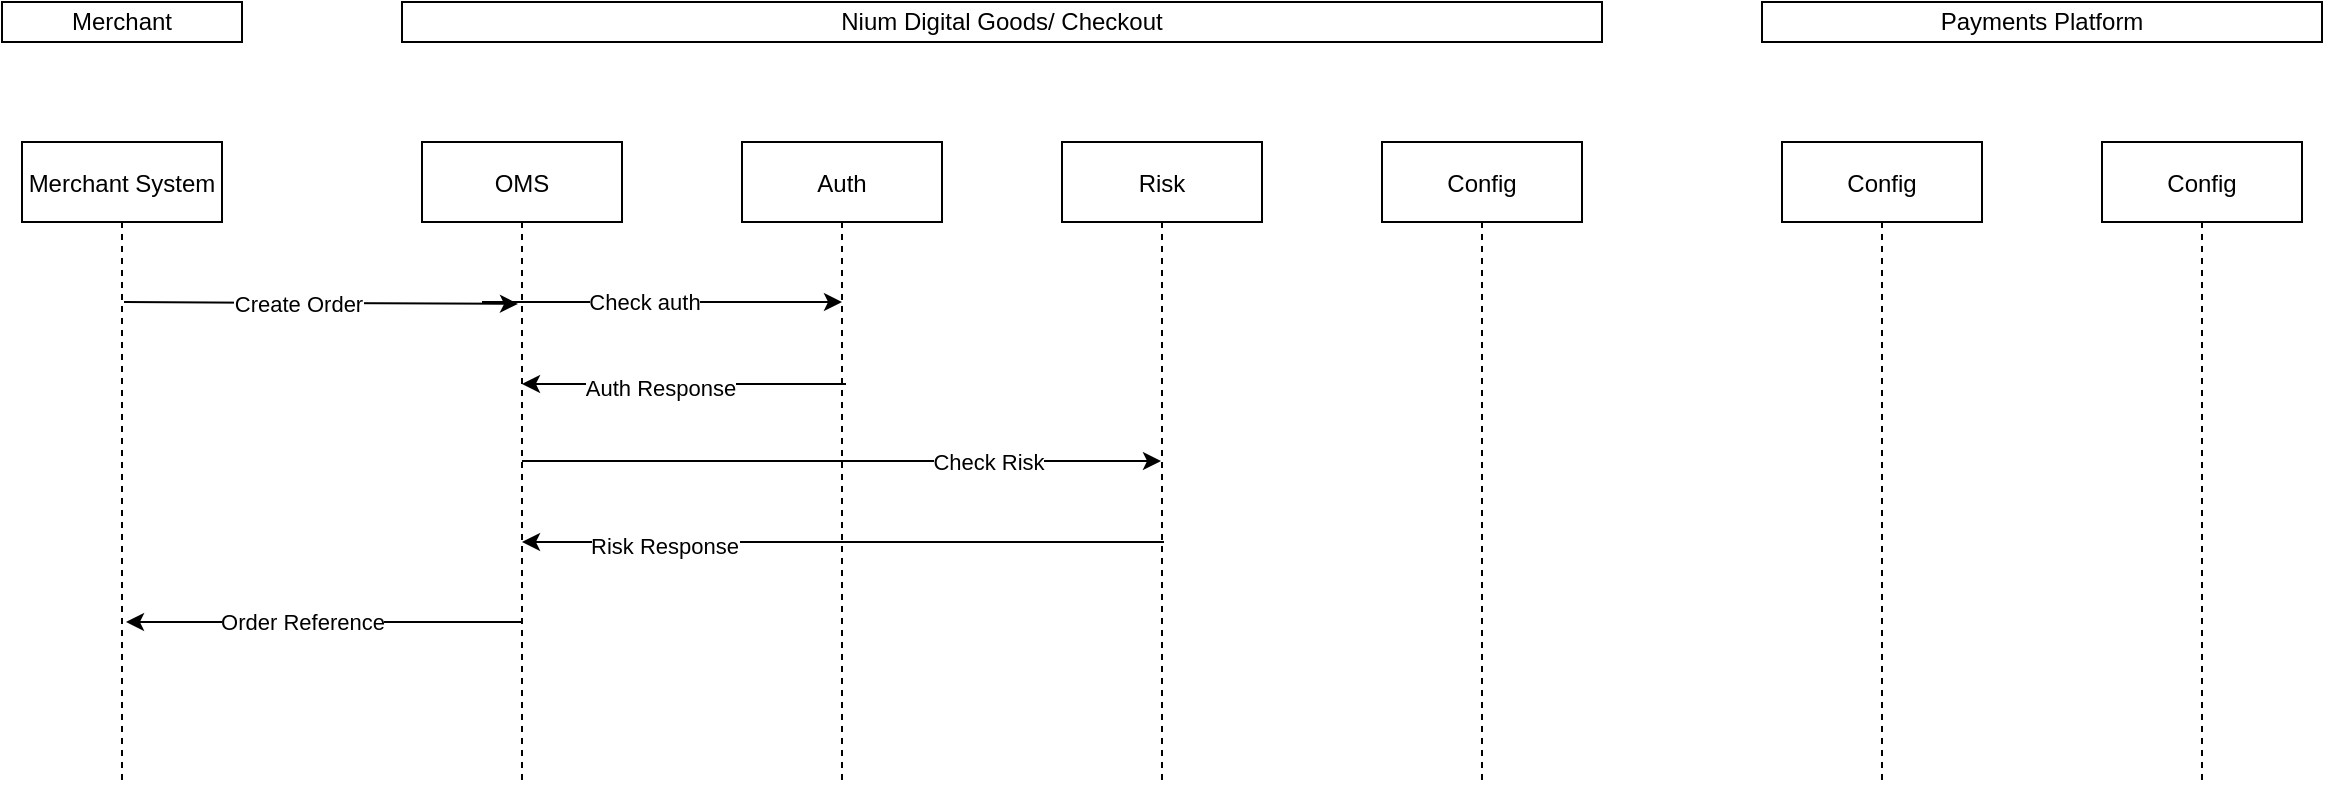 <mxfile version="20.6.2" type="github">
  <diagram id="kgpKYQtTHZ0yAKxKKP6v" name="Page-1">
    <mxGraphModel dx="946" dy="615" grid="1" gridSize="10" guides="1" tooltips="1" connect="1" arrows="1" fold="1" page="1" pageScale="1" pageWidth="850" pageHeight="1100" math="0" shadow="0">
      <root>
        <mxCell id="0" />
        <mxCell id="1" parent="0" />
        <mxCell id="3nuBFxr9cyL0pnOWT2aG-5" value="Merchant System" style="shape=umlLifeline;perimeter=lifelinePerimeter;container=1;collapsible=0;recursiveResize=0;rounded=0;shadow=0;strokeWidth=1;strokeColor=default;gradientColor=none;" parent="1" vertex="1">
          <mxGeometry x="70" y="80" width="100" height="320" as="geometry" />
        </mxCell>
        <mxCell id="b2o171VLeZhCLgBMajvS-5" value="OMS" style="shape=umlLifeline;perimeter=lifelinePerimeter;container=1;collapsible=0;recursiveResize=0;rounded=0;shadow=0;strokeWidth=1;strokeColor=default;gradientColor=none;" vertex="1" parent="1">
          <mxGeometry x="270" y="80" width="100" height="320" as="geometry" />
        </mxCell>
        <mxCell id="b2o171VLeZhCLgBMajvS-6" value="Auth" style="shape=umlLifeline;perimeter=lifelinePerimeter;container=1;collapsible=0;recursiveResize=0;rounded=0;shadow=0;strokeWidth=1;strokeColor=default;gradientColor=none;" vertex="1" parent="1">
          <mxGeometry x="430" y="80" width="100" height="320" as="geometry" />
        </mxCell>
        <mxCell id="b2o171VLeZhCLgBMajvS-7" value="Risk" style="shape=umlLifeline;perimeter=lifelinePerimeter;container=1;collapsible=0;recursiveResize=0;rounded=0;shadow=0;strokeWidth=1;strokeColor=default;gradientColor=none;" vertex="1" parent="1">
          <mxGeometry x="590" y="80" width="100" height="320" as="geometry" />
        </mxCell>
        <mxCell id="b2o171VLeZhCLgBMajvS-8" value="Config" style="shape=umlLifeline;perimeter=lifelinePerimeter;container=1;collapsible=0;recursiveResize=0;rounded=0;shadow=0;strokeWidth=1;strokeColor=default;gradientColor=none;" vertex="1" parent="1">
          <mxGeometry x="750" y="80" width="100" height="320" as="geometry" />
        </mxCell>
        <mxCell id="b2o171VLeZhCLgBMajvS-9" value="Config" style="shape=umlLifeline;perimeter=lifelinePerimeter;container=1;collapsible=0;recursiveResize=0;rounded=0;shadow=0;strokeWidth=1;strokeColor=default;gradientColor=none;" vertex="1" parent="1">
          <mxGeometry x="950" y="80" width="100" height="320" as="geometry" />
        </mxCell>
        <mxCell id="b2o171VLeZhCLgBMajvS-10" value="Config" style="shape=umlLifeline;perimeter=lifelinePerimeter;container=1;collapsible=0;recursiveResize=0;rounded=0;shadow=0;strokeWidth=1;strokeColor=default;gradientColor=none;" vertex="1" parent="1">
          <mxGeometry x="1110" y="80" width="100" height="320" as="geometry" />
        </mxCell>
        <mxCell id="b2o171VLeZhCLgBMajvS-12" value="" style="endArrow=classic;html=1;rounded=0;exitX=0.51;exitY=0.25;exitDx=0;exitDy=0;exitPerimeter=0;entryX=0.48;entryY=0.253;entryDx=0;entryDy=0;entryPerimeter=0;" edge="1" parent="1" source="3nuBFxr9cyL0pnOWT2aG-5" target="b2o171VLeZhCLgBMajvS-5">
          <mxGeometry width="50" height="50" relative="1" as="geometry">
            <mxPoint x="150" y="270" as="sourcePoint" />
            <mxPoint x="200" y="220" as="targetPoint" />
          </mxGeometry>
        </mxCell>
        <mxCell id="b2o171VLeZhCLgBMajvS-13" value="Create Order" style="edgeLabel;html=1;align=center;verticalAlign=middle;resizable=0;points=[];" vertex="1" connectable="0" parent="b2o171VLeZhCLgBMajvS-12">
          <mxGeometry x="-0.117" y="-2" relative="1" as="geometry">
            <mxPoint y="-2" as="offset" />
          </mxGeometry>
        </mxCell>
        <mxCell id="b2o171VLeZhCLgBMajvS-14" value="" style="endArrow=classic;html=1;rounded=0;exitX=0.51;exitY=0.25;exitDx=0;exitDy=0;exitPerimeter=0;" edge="1" parent="1">
          <mxGeometry width="50" height="50" relative="1" as="geometry">
            <mxPoint x="300" y="160" as="sourcePoint" />
            <mxPoint x="480" y="160" as="targetPoint" />
          </mxGeometry>
        </mxCell>
        <mxCell id="b2o171VLeZhCLgBMajvS-15" value="Check auth" style="edgeLabel;html=1;align=center;verticalAlign=middle;resizable=0;points=[];" vertex="1" connectable="0" parent="b2o171VLeZhCLgBMajvS-14">
          <mxGeometry x="-0.117" y="-2" relative="1" as="geometry">
            <mxPoint x="1" y="-2" as="offset" />
          </mxGeometry>
        </mxCell>
        <mxCell id="b2o171VLeZhCLgBMajvS-18" value="" style="endArrow=classic;html=1;rounded=0;exitX=0.51;exitY=0.25;exitDx=0;exitDy=0;exitPerimeter=0;" edge="1" parent="1" target="b2o171VLeZhCLgBMajvS-7">
          <mxGeometry width="50" height="50" relative="1" as="geometry">
            <mxPoint x="320" y="239.5" as="sourcePoint" />
            <mxPoint x="500" y="239.5" as="targetPoint" />
          </mxGeometry>
        </mxCell>
        <mxCell id="b2o171VLeZhCLgBMajvS-20" value="Check Risk" style="edgeLabel;html=1;align=center;verticalAlign=middle;resizable=0;points=[];" vertex="1" connectable="0" parent="b2o171VLeZhCLgBMajvS-18">
          <mxGeometry x="0.459" y="1" relative="1" as="geometry">
            <mxPoint y="1" as="offset" />
          </mxGeometry>
        </mxCell>
        <mxCell id="b2o171VLeZhCLgBMajvS-21" value="" style="endArrow=classic;html=1;rounded=0;exitX=0.52;exitY=0.378;exitDx=0;exitDy=0;exitPerimeter=0;" edge="1" parent="1" source="b2o171VLeZhCLgBMajvS-6" target="b2o171VLeZhCLgBMajvS-5">
          <mxGeometry width="50" height="50" relative="1" as="geometry">
            <mxPoint x="460" y="320" as="sourcePoint" />
            <mxPoint x="510" y="270" as="targetPoint" />
          </mxGeometry>
        </mxCell>
        <mxCell id="b2o171VLeZhCLgBMajvS-22" value="Auth Response" style="edgeLabel;html=1;align=center;verticalAlign=middle;resizable=0;points=[];" vertex="1" connectable="0" parent="b2o171VLeZhCLgBMajvS-21">
          <mxGeometry x="0.157" y="2" relative="1" as="geometry">
            <mxPoint as="offset" />
          </mxGeometry>
        </mxCell>
        <mxCell id="b2o171VLeZhCLgBMajvS-23" value="" style="endArrow=classic;html=1;rounded=0;exitX=0.51;exitY=0.625;exitDx=0;exitDy=0;exitPerimeter=0;" edge="1" parent="1" source="b2o171VLeZhCLgBMajvS-7" target="b2o171VLeZhCLgBMajvS-5">
          <mxGeometry width="50" height="50" relative="1" as="geometry">
            <mxPoint x="510" y="360" as="sourcePoint" />
            <mxPoint x="560" y="310" as="targetPoint" />
          </mxGeometry>
        </mxCell>
        <mxCell id="b2o171VLeZhCLgBMajvS-24" value="Risk Response" style="edgeLabel;html=1;align=center;verticalAlign=middle;resizable=0;points=[];" vertex="1" connectable="0" parent="b2o171VLeZhCLgBMajvS-23">
          <mxGeometry x="0.655" y="2" relative="1" as="geometry">
            <mxPoint x="15" as="offset" />
          </mxGeometry>
        </mxCell>
        <mxCell id="b2o171VLeZhCLgBMajvS-25" value="" style="endArrow=classic;html=1;rounded=0;entryX=0.52;entryY=0.75;entryDx=0;entryDy=0;entryPerimeter=0;" edge="1" parent="1" target="3nuBFxr9cyL0pnOWT2aG-5">
          <mxGeometry width="50" height="50" relative="1" as="geometry">
            <mxPoint x="320" y="320" as="sourcePoint" />
            <mxPoint x="260" y="320" as="targetPoint" />
          </mxGeometry>
        </mxCell>
        <mxCell id="b2o171VLeZhCLgBMajvS-26" value="Order Reference" style="edgeLabel;html=1;align=center;verticalAlign=middle;resizable=0;points=[];" vertex="1" connectable="0" parent="b2o171VLeZhCLgBMajvS-25">
          <mxGeometry x="0.343" y="3" relative="1" as="geometry">
            <mxPoint x="23" y="-3" as="offset" />
          </mxGeometry>
        </mxCell>
        <mxCell id="b2o171VLeZhCLgBMajvS-29" value="Merchant" style="rounded=0;whiteSpace=wrap;html=1;strokeColor=default;fillColor=default;gradientColor=none;" vertex="1" parent="1">
          <mxGeometry x="60" y="10" width="120" height="20" as="geometry" />
        </mxCell>
        <mxCell id="b2o171VLeZhCLgBMajvS-30" value="Nium Digital Goods/ Checkout" style="rounded=0;whiteSpace=wrap;html=1;strokeColor=default;fillColor=default;gradientColor=none;" vertex="1" parent="1">
          <mxGeometry x="260" y="10" width="600" height="20" as="geometry" />
        </mxCell>
        <mxCell id="b2o171VLeZhCLgBMajvS-31" value="Payments Platform" style="rounded=0;whiteSpace=wrap;html=1;strokeColor=default;fillColor=default;gradientColor=none;" vertex="1" parent="1">
          <mxGeometry x="940" y="10" width="280" height="20" as="geometry" />
        </mxCell>
      </root>
    </mxGraphModel>
  </diagram>
</mxfile>
